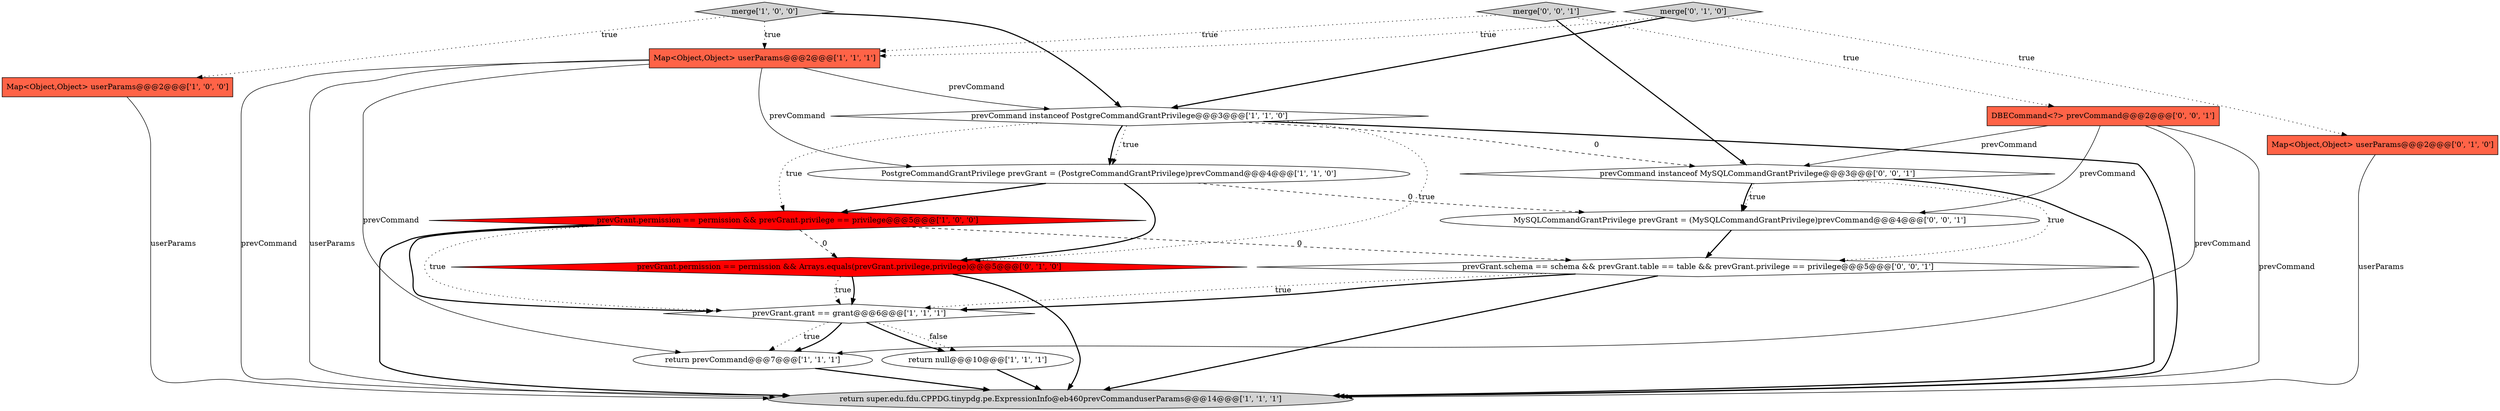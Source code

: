 digraph {
15 [style = filled, label = "prevCommand instanceof MySQLCommandGrantPrivilege@@@3@@@['0', '0', '1']", fillcolor = white, shape = diamond image = "AAA0AAABBB3BBB"];
1 [style = filled, label = "prevCommand instanceof PostgreCommandGrantPrivilege@@@3@@@['1', '1', '0']", fillcolor = white, shape = diamond image = "AAA0AAABBB1BBB"];
6 [style = filled, label = "Map<Object,Object> userParams@@@2@@@['1', '0', '0']", fillcolor = tomato, shape = box image = "AAA0AAABBB1BBB"];
8 [style = filled, label = "return super.edu.fdu.CPPDG.tinypdg.pe.ExpressionInfo@eb460prevCommanduserParams@@@14@@@['1', '1', '1']", fillcolor = lightgray, shape = ellipse image = "AAA0AAABBB1BBB"];
13 [style = filled, label = "merge['0', '0', '1']", fillcolor = lightgray, shape = diamond image = "AAA0AAABBB3BBB"];
10 [style = filled, label = "prevGrant.permission == permission && Arrays.equals(prevGrant.privilege,privilege)@@@5@@@['0', '1', '0']", fillcolor = red, shape = diamond image = "AAA1AAABBB2BBB"];
17 [style = filled, label = "prevGrant.schema == schema && prevGrant.table == table && prevGrant.privilege == privilege@@@5@@@['0', '0', '1']", fillcolor = white, shape = diamond image = "AAA0AAABBB3BBB"];
7 [style = filled, label = "return null@@@10@@@['1', '1', '1']", fillcolor = white, shape = ellipse image = "AAA0AAABBB1BBB"];
11 [style = filled, label = "Map<Object,Object> userParams@@@2@@@['0', '1', '0']", fillcolor = tomato, shape = box image = "AAA0AAABBB2BBB"];
4 [style = filled, label = "return prevCommand@@@7@@@['1', '1', '1']", fillcolor = white, shape = ellipse image = "AAA0AAABBB1BBB"];
9 [style = filled, label = "Map<Object,Object> userParams@@@2@@@['1', '1', '1']", fillcolor = tomato, shape = box image = "AAA0AAABBB1BBB"];
5 [style = filled, label = "merge['1', '0', '0']", fillcolor = lightgray, shape = diamond image = "AAA0AAABBB1BBB"];
14 [style = filled, label = "MySQLCommandGrantPrivilege prevGrant = (MySQLCommandGrantPrivilege)prevCommand@@@4@@@['0', '0', '1']", fillcolor = white, shape = ellipse image = "AAA0AAABBB3BBB"];
3 [style = filled, label = "prevGrant.permission == permission && prevGrant.privilege == privilege@@@5@@@['1', '0', '0']", fillcolor = red, shape = diamond image = "AAA1AAABBB1BBB"];
2 [style = filled, label = "PostgreCommandGrantPrivilege prevGrant = (PostgreCommandGrantPrivilege)prevCommand@@@4@@@['1', '1', '0']", fillcolor = white, shape = ellipse image = "AAA0AAABBB1BBB"];
12 [style = filled, label = "merge['0', '1', '0']", fillcolor = lightgray, shape = diamond image = "AAA0AAABBB2BBB"];
0 [style = filled, label = "prevGrant.grant == grant@@@6@@@['1', '1', '1']", fillcolor = white, shape = diamond image = "AAA0AAABBB1BBB"];
16 [style = filled, label = "DBECommand<?> prevCommand@@@2@@@['0', '0', '1']", fillcolor = tomato, shape = box image = "AAA0AAABBB3BBB"];
17->8 [style = bold, label=""];
13->16 [style = dotted, label="true"];
17->0 [style = dotted, label="true"];
11->8 [style = solid, label="userParams"];
3->17 [style = dashed, label="0"];
1->10 [style = dotted, label="true"];
1->8 [style = bold, label=""];
16->14 [style = solid, label="prevCommand"];
15->14 [style = bold, label=""];
9->8 [style = solid, label="prevCommand"];
1->15 [style = dashed, label="0"];
2->3 [style = bold, label=""];
0->4 [style = dotted, label="true"];
16->8 [style = solid, label="prevCommand"];
5->6 [style = dotted, label="true"];
9->1 [style = solid, label="prevCommand"];
14->17 [style = bold, label=""];
15->14 [style = dotted, label="true"];
7->8 [style = bold, label=""];
2->10 [style = bold, label=""];
12->1 [style = bold, label=""];
3->0 [style = bold, label=""];
9->2 [style = solid, label="prevCommand"];
0->7 [style = bold, label=""];
1->3 [style = dotted, label="true"];
9->4 [style = solid, label="prevCommand"];
12->11 [style = dotted, label="true"];
15->17 [style = dotted, label="true"];
5->1 [style = bold, label=""];
9->8 [style = solid, label="userParams"];
17->0 [style = bold, label=""];
2->14 [style = dashed, label="0"];
10->8 [style = bold, label=""];
0->4 [style = bold, label=""];
0->7 [style = dotted, label="false"];
3->8 [style = bold, label=""];
10->0 [style = bold, label=""];
16->15 [style = solid, label="prevCommand"];
3->0 [style = dotted, label="true"];
5->9 [style = dotted, label="true"];
10->0 [style = dotted, label="true"];
4->8 [style = bold, label=""];
16->4 [style = solid, label="prevCommand"];
6->8 [style = solid, label="userParams"];
1->2 [style = bold, label=""];
3->10 [style = dashed, label="0"];
13->15 [style = bold, label=""];
1->2 [style = dotted, label="true"];
15->8 [style = bold, label=""];
12->9 [style = dotted, label="true"];
13->9 [style = dotted, label="true"];
}
